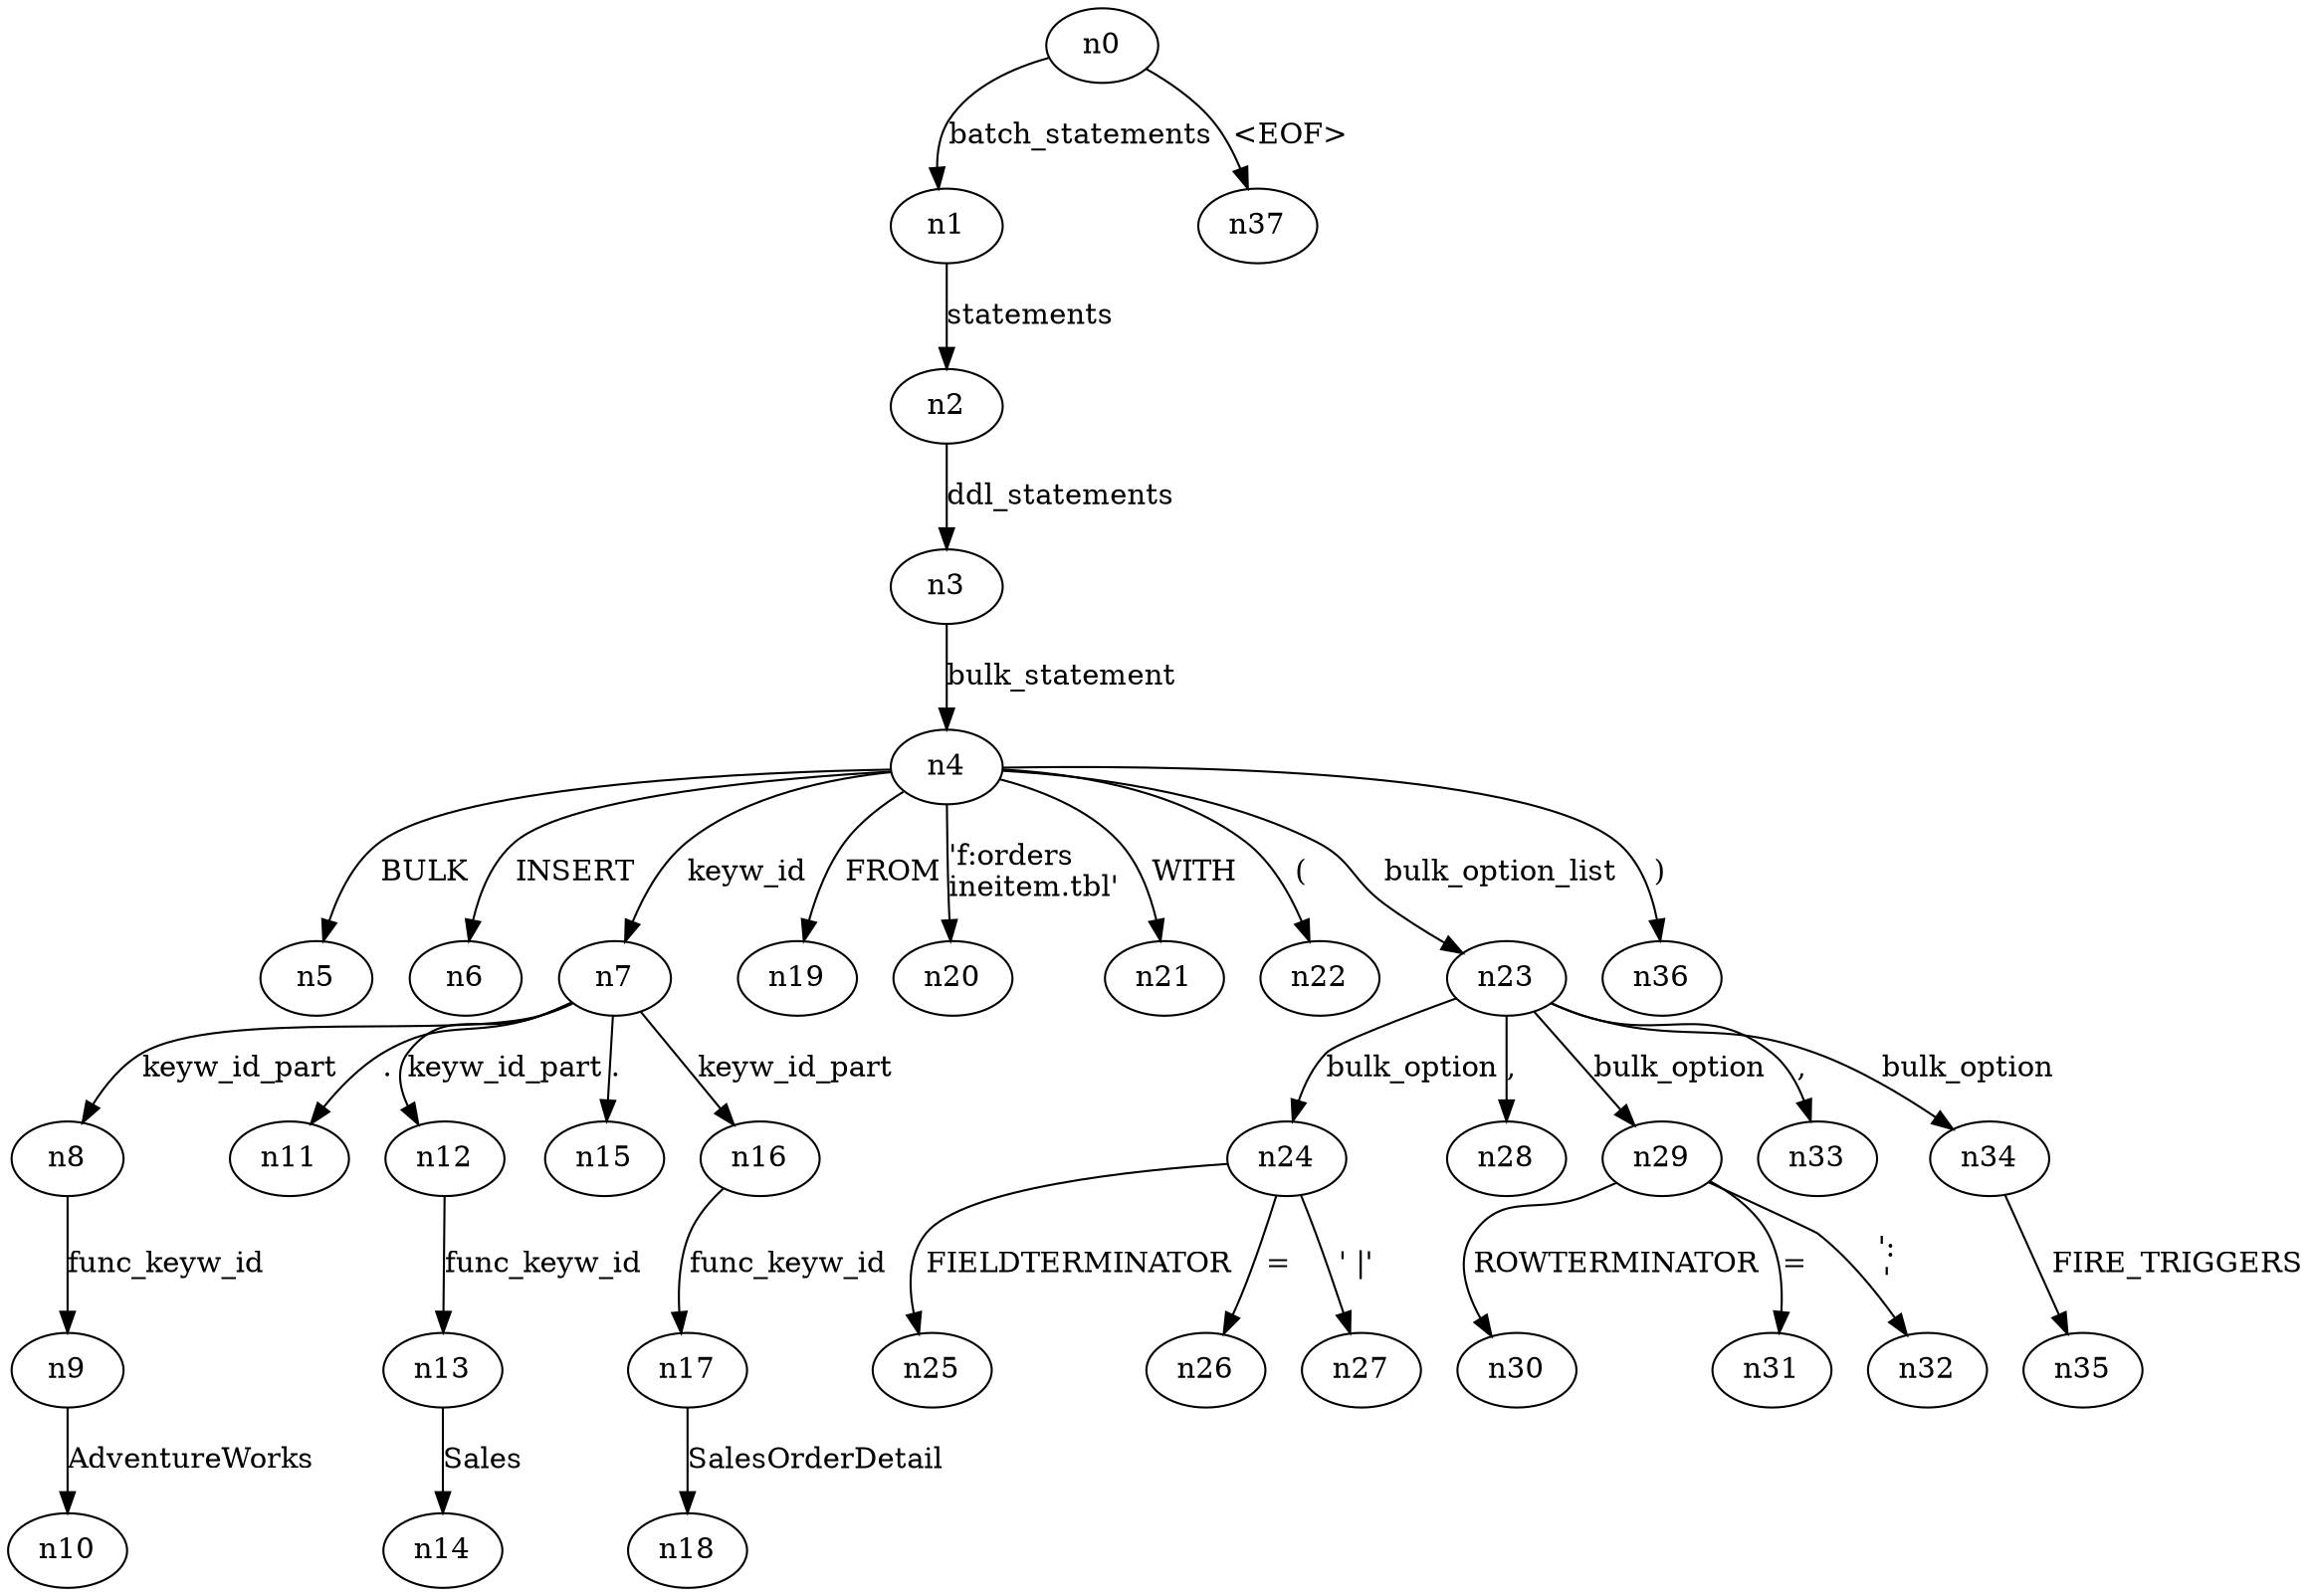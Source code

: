 digraph ParseTree {
  n0 -> n1 [label="batch_statements"];
  n1 -> n2 [label="statements"];
  n2 -> n3 [label="ddl_statements"];
  n3 -> n4 [label="bulk_statement"];
  n4 -> n5 [label="BULK"];
  n4 -> n6 [label="INSERT"];
  n4 -> n7 [label="keyw_id"];
  n7 -> n8 [label="keyw_id_part"];
  n8 -> n9 [label="func_keyw_id"];
  n9 -> n10 [label="AdventureWorks"];
  n7 -> n11 [label="."];
  n7 -> n12 [label="keyw_id_part"];
  n12 -> n13 [label="func_keyw_id"];
  n13 -> n14 [label="Sales"];
  n7 -> n15 [label="."];
  n7 -> n16 [label="keyw_id_part"];
  n16 -> n17 [label="func_keyw_id"];
  n17 -> n18 [label="SalesOrderDetail"];
  n4 -> n19 [label="FROM"];
  n4 -> n20 [label="'f:\orders\lineitem.tbl'"];
  n4 -> n21 [label="WITH"];
  n4 -> n22 [label="("];
  n4 -> n23 [label="bulk_option_list"];
  n23 -> n24 [label="bulk_option"];
  n24 -> n25 [label="FIELDTERMINATOR"];
  n24 -> n26 [label="="];
  n24 -> n27 [label="' |'"];
  n23 -> n28 [label=","];
  n23 -> n29 [label="bulk_option"];
  n29 -> n30 [label="ROWTERMINATOR"];
  n29 -> n31 [label="="];
  n29 -> n32 [label="':\n'"];
  n23 -> n33 [label=","];
  n23 -> n34 [label="bulk_option"];
  n34 -> n35 [label="FIRE_TRIGGERS"];
  n4 -> n36 [label=")"];
  n0 -> n37 [label="<EOF>"];
}